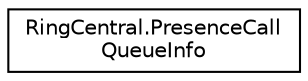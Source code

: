 digraph "Graphical Class Hierarchy"
{
 // LATEX_PDF_SIZE
  edge [fontname="Helvetica",fontsize="10",labelfontname="Helvetica",labelfontsize="10"];
  node [fontname="Helvetica",fontsize="10",shape=record];
  rankdir="LR";
  Node0 [label="RingCentral.PresenceCall\lQueueInfo",height=0.2,width=0.4,color="black", fillcolor="white", style="filled",URL="$classRingCentral_1_1PresenceCallQueueInfo.html",tooltip="Call queue information"];
}

